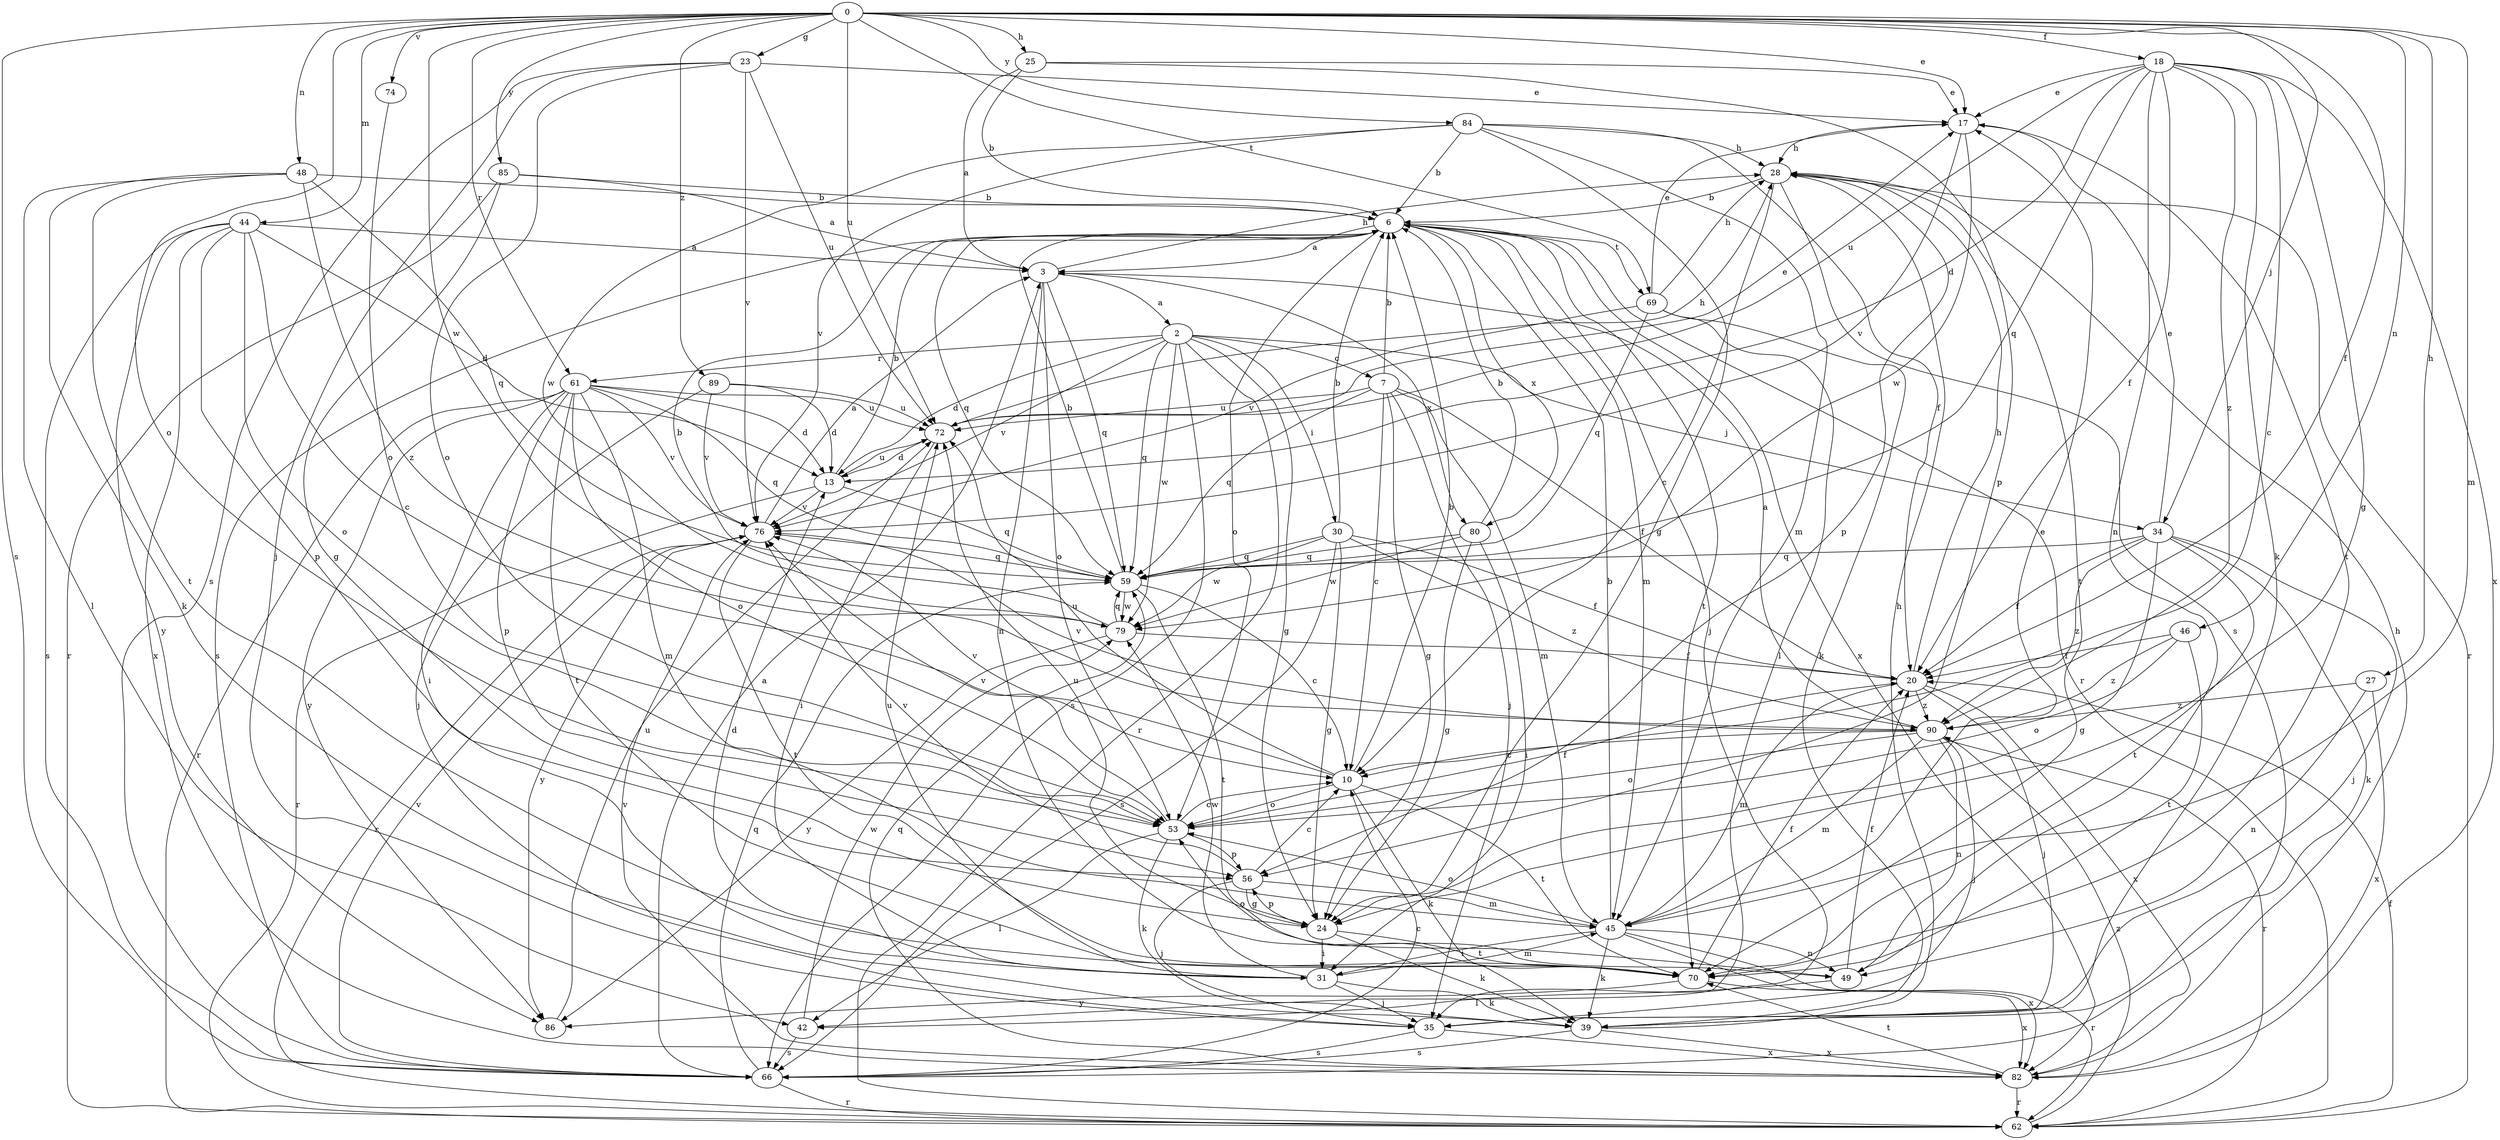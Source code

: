 strict digraph  {
0;
2;
3;
6;
7;
10;
13;
17;
18;
20;
23;
24;
25;
27;
28;
30;
31;
34;
35;
39;
42;
44;
45;
46;
48;
49;
53;
56;
59;
61;
62;
66;
69;
70;
72;
74;
76;
79;
80;
82;
84;
85;
86;
89;
90;
0 -> 17  [label=e];
0 -> 18  [label=f];
0 -> 20  [label=f];
0 -> 23  [label=g];
0 -> 25  [label=h];
0 -> 27  [label=h];
0 -> 34  [label=j];
0 -> 44  [label=m];
0 -> 45  [label=m];
0 -> 46  [label=n];
0 -> 48  [label=n];
0 -> 53  [label=o];
0 -> 61  [label=r];
0 -> 66  [label=s];
0 -> 69  [label=t];
0 -> 72  [label=u];
0 -> 74  [label=v];
0 -> 79  [label=w];
0 -> 84  [label=y];
0 -> 85  [label=y];
0 -> 89  [label=z];
2 -> 7  [label=c];
2 -> 13  [label=d];
2 -> 24  [label=g];
2 -> 30  [label=i];
2 -> 34  [label=j];
2 -> 59  [label=q];
2 -> 61  [label=r];
2 -> 62  [label=r];
2 -> 66  [label=s];
2 -> 76  [label=v];
2 -> 79  [label=w];
3 -> 2  [label=a];
3 -> 28  [label=h];
3 -> 49  [label=n];
3 -> 53  [label=o];
3 -> 59  [label=q];
3 -> 80  [label=x];
6 -> 3  [label=a];
6 -> 35  [label=j];
6 -> 45  [label=m];
6 -> 53  [label=o];
6 -> 59  [label=q];
6 -> 62  [label=r];
6 -> 66  [label=s];
6 -> 69  [label=t];
6 -> 70  [label=t];
6 -> 80  [label=x];
6 -> 82  [label=x];
7 -> 6  [label=b];
7 -> 10  [label=c];
7 -> 20  [label=f];
7 -> 24  [label=g];
7 -> 35  [label=j];
7 -> 45  [label=m];
7 -> 59  [label=q];
7 -> 72  [label=u];
10 -> 6  [label=b];
10 -> 39  [label=k];
10 -> 53  [label=o];
10 -> 70  [label=t];
10 -> 72  [label=u];
10 -> 76  [label=v];
13 -> 6  [label=b];
13 -> 59  [label=q];
13 -> 62  [label=r];
13 -> 72  [label=u];
13 -> 76  [label=v];
17 -> 28  [label=h];
17 -> 70  [label=t];
17 -> 76  [label=v];
17 -> 79  [label=w];
18 -> 10  [label=c];
18 -> 13  [label=d];
18 -> 17  [label=e];
18 -> 20  [label=f];
18 -> 24  [label=g];
18 -> 39  [label=k];
18 -> 49  [label=n];
18 -> 59  [label=q];
18 -> 72  [label=u];
18 -> 82  [label=x];
18 -> 90  [label=z];
20 -> 28  [label=h];
20 -> 35  [label=j];
20 -> 45  [label=m];
20 -> 82  [label=x];
20 -> 90  [label=z];
23 -> 17  [label=e];
23 -> 35  [label=j];
23 -> 53  [label=o];
23 -> 66  [label=s];
23 -> 72  [label=u];
23 -> 76  [label=v];
24 -> 31  [label=i];
24 -> 39  [label=k];
24 -> 56  [label=p];
24 -> 70  [label=t];
24 -> 72  [label=u];
25 -> 3  [label=a];
25 -> 6  [label=b];
25 -> 17  [label=e];
25 -> 56  [label=p];
27 -> 49  [label=n];
27 -> 82  [label=x];
27 -> 90  [label=z];
28 -> 6  [label=b];
28 -> 10  [label=c];
28 -> 56  [label=p];
28 -> 62  [label=r];
28 -> 66  [label=s];
28 -> 70  [label=t];
30 -> 6  [label=b];
30 -> 20  [label=f];
30 -> 24  [label=g];
30 -> 59  [label=q];
30 -> 66  [label=s];
30 -> 79  [label=w];
30 -> 90  [label=z];
31 -> 13  [label=d];
31 -> 35  [label=j];
31 -> 39  [label=k];
31 -> 45  [label=m];
31 -> 72  [label=u];
31 -> 79  [label=w];
34 -> 17  [label=e];
34 -> 20  [label=f];
34 -> 24  [label=g];
34 -> 35  [label=j];
34 -> 39  [label=k];
34 -> 59  [label=q];
34 -> 70  [label=t];
34 -> 90  [label=z];
35 -> 66  [label=s];
35 -> 82  [label=x];
39 -> 28  [label=h];
39 -> 66  [label=s];
39 -> 82  [label=x];
42 -> 66  [label=s];
42 -> 79  [label=w];
44 -> 3  [label=a];
44 -> 10  [label=c];
44 -> 13  [label=d];
44 -> 53  [label=o];
44 -> 56  [label=p];
44 -> 66  [label=s];
44 -> 82  [label=x];
44 -> 86  [label=y];
45 -> 6  [label=b];
45 -> 17  [label=e];
45 -> 31  [label=i];
45 -> 39  [label=k];
45 -> 49  [label=n];
45 -> 53  [label=o];
45 -> 62  [label=r];
45 -> 82  [label=x];
46 -> 20  [label=f];
46 -> 53  [label=o];
46 -> 70  [label=t];
46 -> 90  [label=z];
48 -> 6  [label=b];
48 -> 39  [label=k];
48 -> 42  [label=l];
48 -> 59  [label=q];
48 -> 70  [label=t];
48 -> 90  [label=z];
49 -> 20  [label=f];
49 -> 42  [label=l];
49 -> 53  [label=o];
53 -> 10  [label=c];
53 -> 20  [label=f];
53 -> 39  [label=k];
53 -> 42  [label=l];
53 -> 56  [label=p];
53 -> 76  [label=v];
56 -> 10  [label=c];
56 -> 24  [label=g];
56 -> 35  [label=j];
56 -> 45  [label=m];
56 -> 76  [label=v];
59 -> 6  [label=b];
59 -> 10  [label=c];
59 -> 70  [label=t];
59 -> 79  [label=w];
61 -> 13  [label=d];
61 -> 31  [label=i];
61 -> 45  [label=m];
61 -> 53  [label=o];
61 -> 56  [label=p];
61 -> 59  [label=q];
61 -> 62  [label=r];
61 -> 70  [label=t];
61 -> 72  [label=u];
61 -> 76  [label=v];
61 -> 86  [label=y];
62 -> 20  [label=f];
62 -> 90  [label=z];
66 -> 3  [label=a];
66 -> 10  [label=c];
66 -> 59  [label=q];
66 -> 62  [label=r];
66 -> 76  [label=v];
69 -> 17  [label=e];
69 -> 28  [label=h];
69 -> 39  [label=k];
69 -> 42  [label=l];
69 -> 59  [label=q];
69 -> 76  [label=v];
70 -> 20  [label=f];
70 -> 82  [label=x];
70 -> 86  [label=y];
72 -> 13  [label=d];
72 -> 17  [label=e];
72 -> 28  [label=h];
72 -> 31  [label=i];
74 -> 53  [label=o];
76 -> 3  [label=a];
76 -> 59  [label=q];
76 -> 62  [label=r];
76 -> 70  [label=t];
76 -> 86  [label=y];
79 -> 6  [label=b];
79 -> 20  [label=f];
79 -> 59  [label=q];
79 -> 86  [label=y];
80 -> 6  [label=b];
80 -> 24  [label=g];
80 -> 31  [label=i];
80 -> 59  [label=q];
80 -> 79  [label=w];
82 -> 28  [label=h];
82 -> 59  [label=q];
82 -> 62  [label=r];
82 -> 70  [label=t];
82 -> 76  [label=v];
84 -> 6  [label=b];
84 -> 20  [label=f];
84 -> 24  [label=g];
84 -> 28  [label=h];
84 -> 45  [label=m];
84 -> 76  [label=v];
84 -> 79  [label=w];
85 -> 3  [label=a];
85 -> 6  [label=b];
85 -> 24  [label=g];
85 -> 62  [label=r];
86 -> 72  [label=u];
89 -> 13  [label=d];
89 -> 35  [label=j];
89 -> 72  [label=u];
89 -> 76  [label=v];
90 -> 3  [label=a];
90 -> 10  [label=c];
90 -> 35  [label=j];
90 -> 45  [label=m];
90 -> 49  [label=n];
90 -> 53  [label=o];
90 -> 62  [label=r];
90 -> 76  [label=v];
}
